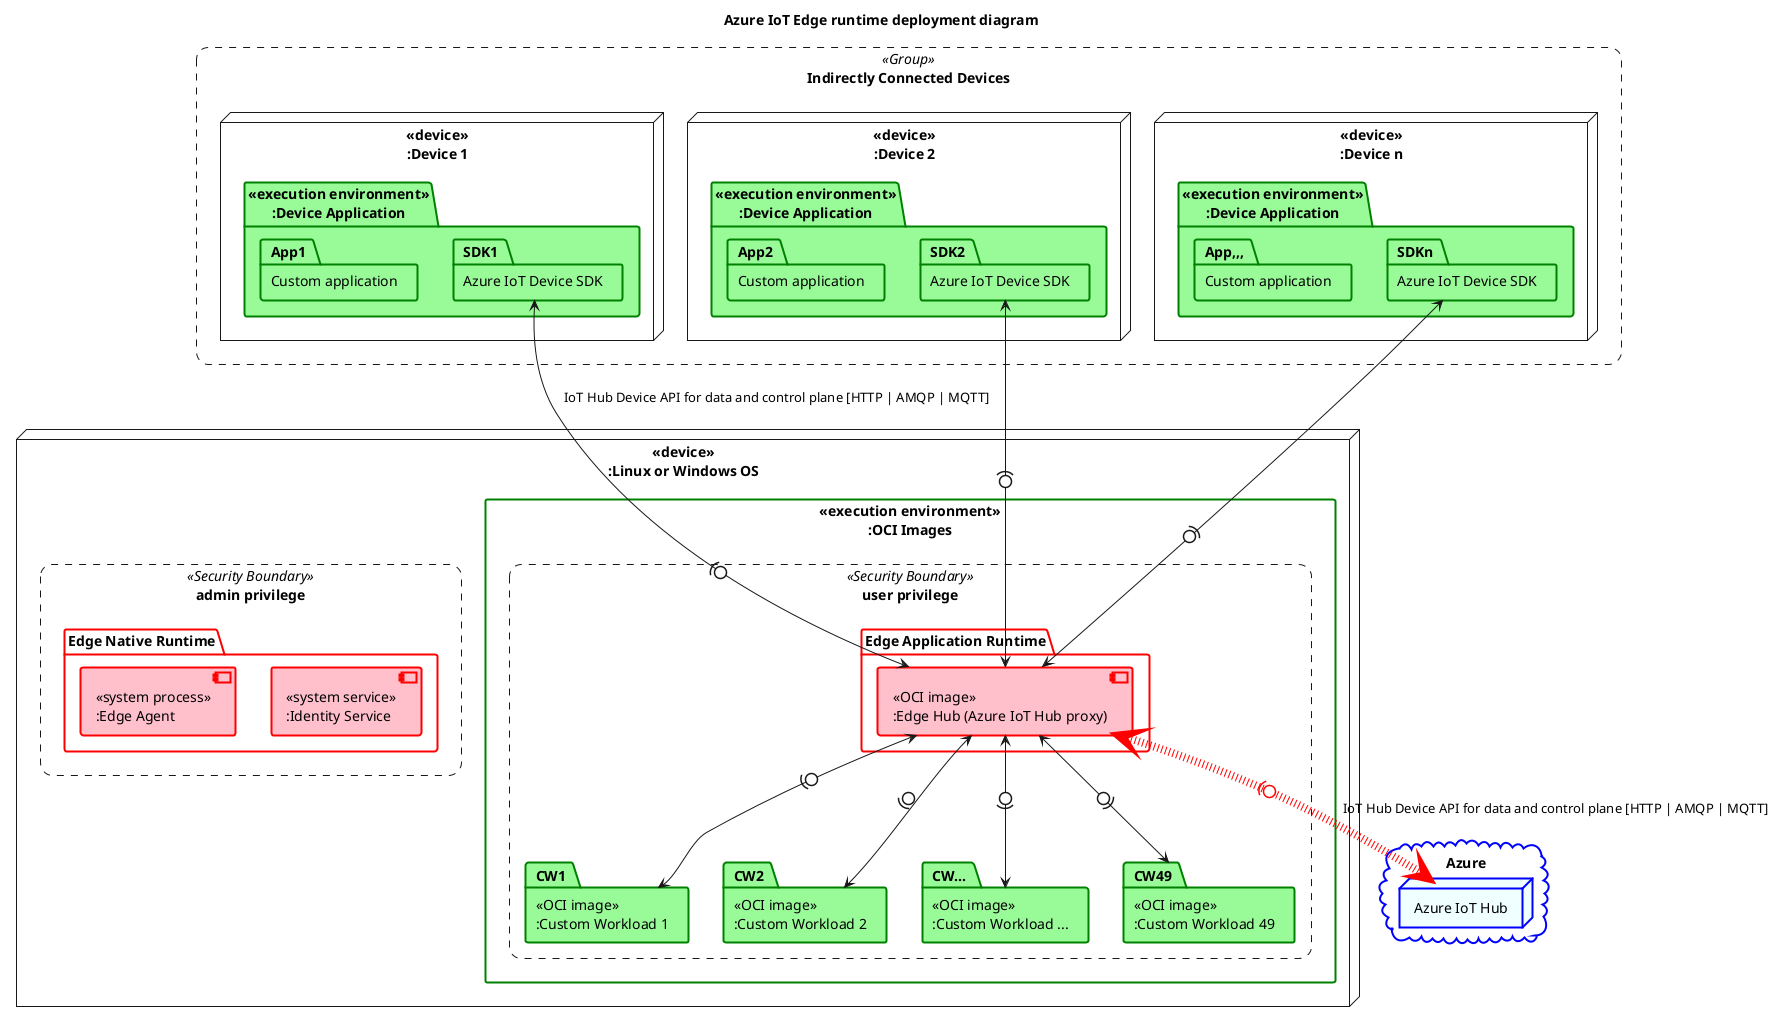 @startuml

skinparam rectangle {
    roundCorner<<Security Boundary>> 25
	LineThickness<<Security Boundary>> 1
	LineColor<<Security Boundary>> black
	
	
    roundCorner<<Group>> 25
	LineThickness<<Group>> 1
	LineColor<<Group>> blue
}

title Azure IoT Edge runtime deployment diagram

cloud Azure #line:blue;line.bold;text:black { 
	node "Azure IoT Hub" as IoTHub #azure;line:blue;line.bold;text:black {
	}
}

node "<<device>>\n:Linux or Windows OS" as host {
  
	rectangle "<<execution environment>>\n:OCI Images" as OCI #line:green;line.bold;text:black { 
	
		rectangle "[user privilege]" <<Security Boundary>> #line.dashed {
			package "<<OCI image>>\n:Custom Workload 1" as CW1 #palegreen;line:green;line.bold;text:black
			package "<<OCI image>>\n:Custom Workload 2" as CW2 #palegreen;line:green;line.bold;text:black
			package "<<OCI image>>\n:Custom Workload ..." as CW... #palegreen;line:green;line.bold;text:black
			package "<<OCI image>>\n:Custom Workload 49" as CW49 #palegreen;line:green;line.bold;text:black
	
			package "Edge Application Runtime" #line:red;line.bold;text:black {
				component "<<OCI image>>\n:Edge Hub (Azure IoT Hub proxy)" as EdgeHub #pink;line:red;line.bold;text:black {  
				}
			}
		}
	}
	
	rectangle "[admin privilege]" <<Security Boundary>> #line.dashed  {
		package "Edge Native Runtime" #line:red;line.bold;text:black {
			component "<<system service>>\n:Identity Service" as edged #pink;line:red;line.bold;text:black { 
			}  
			component "<<system process>>\n:Edge Agent" as EdgeAgent #pink;line:red;line.bold;text:black { 
			}
		}
	}
}

rectangle "Indirectly Connected Devices" as Devices <<Group>> #line.dashed {

	
	node "<<device>>\n:Device 1" as Client1 {
		package "<<execution environment>>\n:Device Application" as DeviceApp1 #palegreen;line:green;line.bold;text:black {
			package "Azure IoT Device SDK" as SDK1 #palegreen;line:green;line.bold;text:black {
			}
			package "Custom application" as App1 #palegreen;line:green;line.bold;text:black {
			}
		}
	}

	node "<<device>>\n:Device 2" as Client2 {
		package "<<execution environment>>\n:Device Application" as DeviceApp2 #palegreen;line:green;line.bold;text:black {
			package "Azure IoT Device SDK" as SDK2 #palegreen;line:green;line.bold;text:black {
			}
			package "Custom application" as App2 #palegreen;line:green;line.bold;text:black {
			}
		}
	}

	node "<<device>>\n:Device n" as Clientn {
		package "<<execution environment>>\n:Device Application" as DeviceAppn #palegreen;line:green;line.bold;text:black {
			package "Azure IoT Device SDK" as SDKn #palegreen;line:green;line.bold;text:black {
			}
			package "Custom application" as App,,, #palegreen;line:green;line.bold;text:black {
			}
		}
	}
}


EdgeHub <.[#red,dotted,thickness=8]do(0.> IoTHub : IoT Hub Device API for data and control plane [HTTP | AMQP | MQTT]

SDK1 <-do(0-> EdgeHub : IoT Hub Device API for data and control plane [HTTP | AMQP | MQTT]
SDKn <-do(0-> EdgeHub
SDK2 <-do(0-> EdgeHub 

CW1 <-up(0-> EdgeHub
CW2 <-up(0-> EdgeHub
CW... <-up(0-> EdgeHub
CW49 <-up(0-> EdgeHub

@enduml
